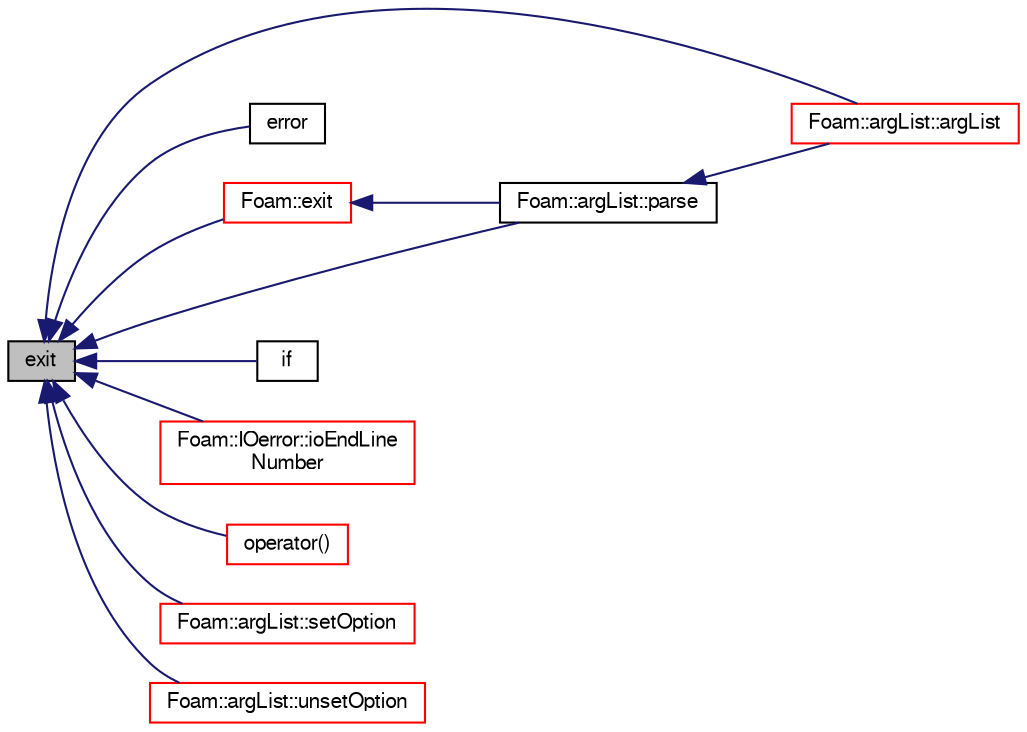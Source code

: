 digraph "exit"
{
  bgcolor="transparent";
  edge [fontname="FreeSans",fontsize="10",labelfontname="FreeSans",labelfontsize="10"];
  node [fontname="FreeSans",fontsize="10",shape=record];
  rankdir="LR";
  Node5450 [label="exit",height=0.2,width=0.4,color="black", fillcolor="grey75", style="filled", fontcolor="black"];
  Node5450 -> Node5451 [dir="back",color="midnightblue",fontsize="10",style="solid",fontname="FreeSans"];
  Node5451 [label="Foam::argList::argList",height=0.2,width=0.4,color="red",URL="$a26662.html#a8318f3d40fd6681259569b58d7f47b9c",tooltip="Construct from argc and argv. "];
  Node5450 -> Node5454 [dir="back",color="midnightblue",fontsize="10",style="solid",fontname="FreeSans"];
  Node5454 [label="error",height=0.2,width=0.4,color="black",URL="$a26082.html#a93cae4f2b1367d4205d08b89264bf7a9",tooltip="Construct from title string. "];
  Node5450 -> Node5455 [dir="back",color="midnightblue",fontsize="10",style="solid",fontname="FreeSans"];
  Node5455 [label="Foam::exit",height=0.2,width=0.4,color="red",URL="$a21124.html#a06ca7250d8e89caf05243ec094843642"];
  Node5455 -> Node6412 [dir="back",color="midnightblue",fontsize="10",style="solid",fontname="FreeSans"];
  Node6412 [label="Foam::argList::parse",height=0.2,width=0.4,color="black",URL="$a26662.html#a00aad68f835a5c0bcb8920505bb0bd10",tooltip="Parse. "];
  Node6412 -> Node5451 [dir="back",color="midnightblue",fontsize="10",style="solid",fontname="FreeSans"];
  Node5450 -> Node8867 [dir="back",color="midnightblue",fontsize="10",style="solid",fontname="FreeSans"];
  Node8867 [label="if",height=0.2,width=0.4,color="black",URL="$a10376.html#a78e178ce986f709861935ee65891390a"];
  Node5450 -> Node8868 [dir="back",color="midnightblue",fontsize="10",style="solid",fontname="FreeSans"];
  Node8868 [label="Foam::IOerror::ioEndLine\lNumber",height=0.2,width=0.4,color="red",URL="$a26086.html#a8f31741a5497f159f1ec818e54db905e"];
  Node5450 -> Node6416 [dir="back",color="midnightblue",fontsize="10",style="solid",fontname="FreeSans"];
  Node6416 [label="operator()",height=0.2,width=0.4,color="red",URL="$a26082.html#a51e360c35a2d5e72afca4ea370bc04fb",tooltip="Explicitly convert to OSstream for << operations. "];
  Node5450 -> Node6412 [dir="back",color="midnightblue",fontsize="10",style="solid",fontname="FreeSans"];
  Node5450 -> Node8870 [dir="back",color="midnightblue",fontsize="10",style="solid",fontname="FreeSans"];
  Node8870 [label="Foam::argList::setOption",height=0.2,width=0.4,color="red",URL="$a26662.html#a2b08057eb49b010e684062bc205c8f5e",tooltip="Set option directly (use with caution) "];
  Node5450 -> Node8871 [dir="back",color="midnightblue",fontsize="10",style="solid",fontname="FreeSans"];
  Node8871 [label="Foam::argList::unsetOption",height=0.2,width=0.4,color="red",URL="$a26662.html#abb0043a59507ba67bd011a6e69495081",tooltip="Unset option directly (use with caution) "];
}
